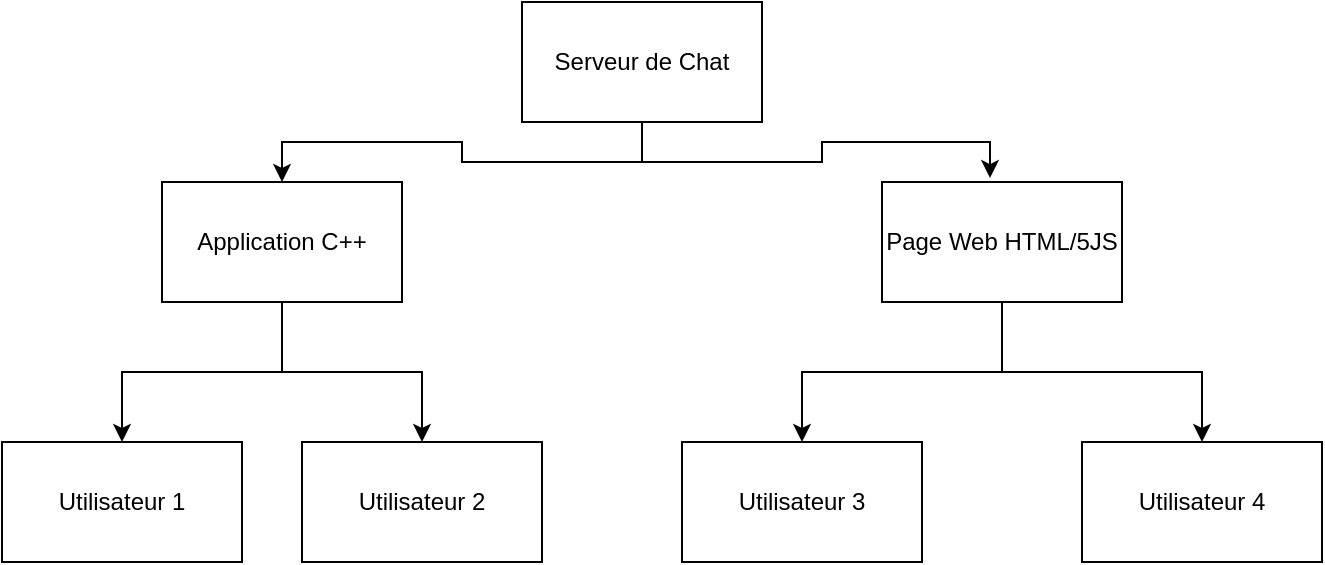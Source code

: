 <mxfile version="21.0.8" type="github">
  <diagram name="Page-1" id="PEEvSzBkryHkq0R-hy2H">
    <mxGraphModel dx="794" dy="708" grid="1" gridSize="10" guides="1" tooltips="1" connect="1" arrows="1" fold="1" page="1" pageScale="1" pageWidth="827" pageHeight="1169" math="0" shadow="0">
      <root>
        <mxCell id="0" />
        <mxCell id="1" parent="0" />
        <mxCell id="YYGm1husu5o_6iYfL4Zu-2" style="edgeStyle=orthogonalEdgeStyle;rounded=0;orthogonalLoop=1;jettySize=auto;html=1;exitX=0.5;exitY=1;exitDx=0;exitDy=0;" edge="1" parent="1" source="YYGm1husu5o_6iYfL4Zu-1" target="YYGm1husu5o_6iYfL4Zu-3">
          <mxGeometry relative="1" as="geometry">
            <mxPoint x="160" y="200" as="targetPoint" />
          </mxGeometry>
        </mxCell>
        <mxCell id="YYGm1husu5o_6iYfL4Zu-5" style="edgeStyle=orthogonalEdgeStyle;rounded=0;orthogonalLoop=1;jettySize=auto;html=1;exitX=0.5;exitY=1;exitDx=0;exitDy=0;entryX=0.45;entryY=-0.033;entryDx=0;entryDy=0;entryPerimeter=0;" edge="1" parent="1" source="YYGm1husu5o_6iYfL4Zu-1" target="YYGm1husu5o_6iYfL4Zu-4">
          <mxGeometry relative="1" as="geometry" />
        </mxCell>
        <mxCell id="YYGm1husu5o_6iYfL4Zu-1" value="Serveur de Chat" style="rounded=0;whiteSpace=wrap;html=1;" vertex="1" parent="1">
          <mxGeometry x="280" y="80" width="120" height="60" as="geometry" />
        </mxCell>
        <mxCell id="YYGm1husu5o_6iYfL4Zu-9" style="edgeStyle=orthogonalEdgeStyle;rounded=0;orthogonalLoop=1;jettySize=auto;html=1;exitX=0.5;exitY=1;exitDx=0;exitDy=0;" edge="1" parent="1" source="YYGm1husu5o_6iYfL4Zu-3" target="YYGm1husu5o_6iYfL4Zu-6">
          <mxGeometry relative="1" as="geometry" />
        </mxCell>
        <mxCell id="YYGm1husu5o_6iYfL4Zu-12" style="edgeStyle=orthogonalEdgeStyle;rounded=0;orthogonalLoop=1;jettySize=auto;html=1;exitX=0.5;exitY=1;exitDx=0;exitDy=0;" edge="1" parent="1" source="YYGm1husu5o_6iYfL4Zu-3" target="YYGm1husu5o_6iYfL4Zu-11">
          <mxGeometry relative="1" as="geometry" />
        </mxCell>
        <mxCell id="YYGm1husu5o_6iYfL4Zu-3" value="Application C++" style="rounded=0;whiteSpace=wrap;html=1;" vertex="1" parent="1">
          <mxGeometry x="100" y="170" width="120" height="60" as="geometry" />
        </mxCell>
        <mxCell id="YYGm1husu5o_6iYfL4Zu-10" style="edgeStyle=orthogonalEdgeStyle;rounded=0;orthogonalLoop=1;jettySize=auto;html=1;exitX=0.5;exitY=1;exitDx=0;exitDy=0;entryX=0.5;entryY=0;entryDx=0;entryDy=0;" edge="1" parent="1" source="YYGm1husu5o_6iYfL4Zu-4" target="YYGm1husu5o_6iYfL4Zu-7">
          <mxGeometry relative="1" as="geometry" />
        </mxCell>
        <mxCell id="YYGm1husu5o_6iYfL4Zu-14" style="edgeStyle=orthogonalEdgeStyle;rounded=0;orthogonalLoop=1;jettySize=auto;html=1;exitX=0.5;exitY=1;exitDx=0;exitDy=0;entryX=0.5;entryY=0;entryDx=0;entryDy=0;" edge="1" parent="1" source="YYGm1husu5o_6iYfL4Zu-4" target="YYGm1husu5o_6iYfL4Zu-13">
          <mxGeometry relative="1" as="geometry" />
        </mxCell>
        <mxCell id="YYGm1husu5o_6iYfL4Zu-4" value="Page Web HTML/5JS" style="rounded=0;whiteSpace=wrap;html=1;" vertex="1" parent="1">
          <mxGeometry x="460" y="170" width="120" height="60" as="geometry" />
        </mxCell>
        <mxCell id="YYGm1husu5o_6iYfL4Zu-6" value="Utilisateur 1" style="rounded=0;whiteSpace=wrap;html=1;" vertex="1" parent="1">
          <mxGeometry x="20" y="300" width="120" height="60" as="geometry" />
        </mxCell>
        <mxCell id="YYGm1husu5o_6iYfL4Zu-7" value="Utilisateur 4" style="rounded=0;whiteSpace=wrap;html=1;" vertex="1" parent="1">
          <mxGeometry x="560" y="300" width="120" height="60" as="geometry" />
        </mxCell>
        <mxCell id="YYGm1husu5o_6iYfL4Zu-11" value="Utilisateur 2" style="rounded=0;whiteSpace=wrap;html=1;" vertex="1" parent="1">
          <mxGeometry x="170" y="300" width="120" height="60" as="geometry" />
        </mxCell>
        <mxCell id="YYGm1husu5o_6iYfL4Zu-13" value="Utilisateur 3" style="rounded=0;whiteSpace=wrap;html=1;" vertex="1" parent="1">
          <mxGeometry x="360" y="300" width="120" height="60" as="geometry" />
        </mxCell>
      </root>
    </mxGraphModel>
  </diagram>
</mxfile>
